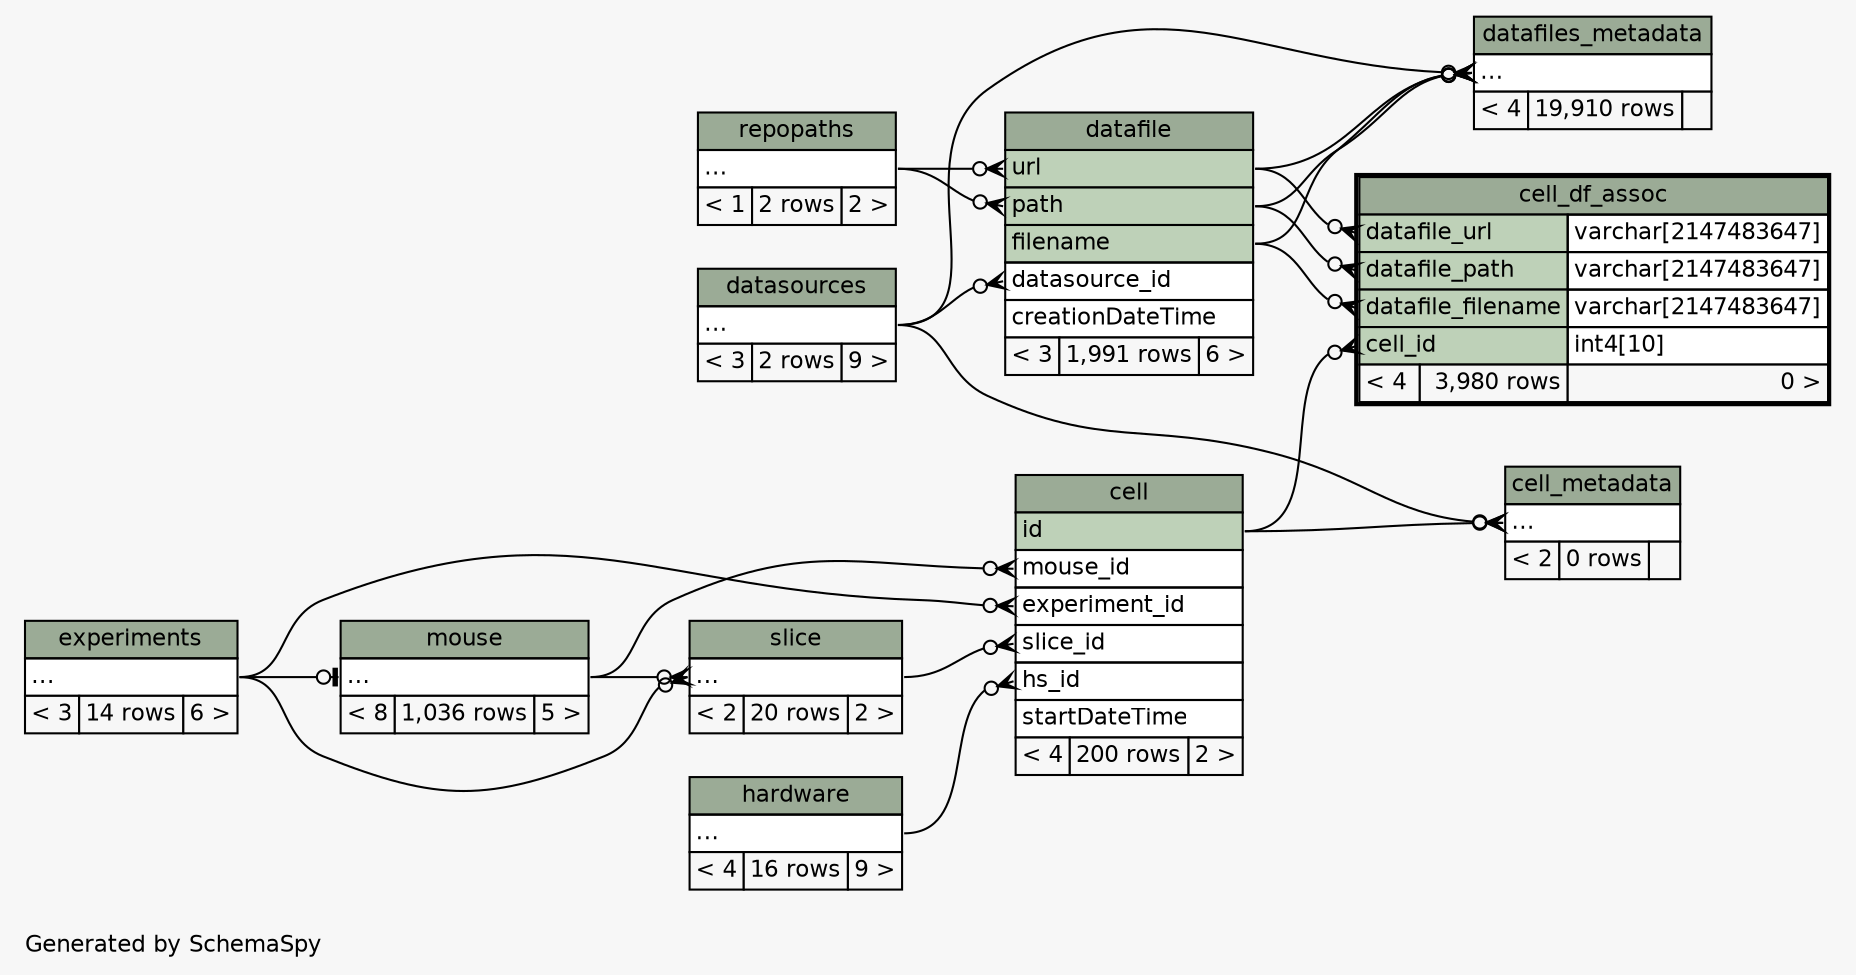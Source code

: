 // dot 2.34.0 on Windows 7 6.1
// SchemaSpy rev 590
digraph "twoDegreesRelationshipsDiagram" {
  graph [
    rankdir="RL"
    bgcolor="#f7f7f7"
    label="\nGenerated by SchemaSpy"
    labeljust="l"
    nodesep="0.18"
    ranksep="0.46"
    fontname="Helvetica"
    fontsize="11"
  ];
  node [
    fontname="Helvetica"
    fontsize="11"
    shape="plaintext"
  ];
  edge [
    arrowsize="0.8"
  ];
  "cell":"experiment_id":w -> "experiments":"elipses":e [arrowhead=none dir=back arrowtail=crowodot];
  "cell":"hs_id":w -> "hardware":"elipses":e [arrowhead=none dir=back arrowtail=crowodot];
  "cell":"mouse_id":w -> "mouse":"elipses":e [arrowhead=none dir=back arrowtail=crowodot];
  "cell":"slice_id":w -> "slice":"elipses":e [arrowhead=none dir=back arrowtail=crowodot];
  "cell_df_assoc":"cell_id":w -> "cell":"id":e [arrowhead=none dir=back arrowtail=crowodot];
  "cell_df_assoc":"datafile_filename":w -> "datafile":"filename":e [arrowhead=none dir=back arrowtail=crowodot];
  "cell_df_assoc":"datafile_path":w -> "datafile":"path":e [arrowhead=none dir=back arrowtail=crowodot];
  "cell_df_assoc":"datafile_url":w -> "datafile":"url":e [arrowhead=none dir=back arrowtail=crowodot];
  "cell_metadata":"elipses":w -> "cell":"id":e [arrowhead=none dir=back arrowtail=crowodot];
  "cell_metadata":"elipses":w -> "datasources":"elipses":e [arrowhead=none dir=back arrowtail=crowodot];
  "datafile":"datasource_id":w -> "datasources":"elipses":e [arrowhead=none dir=back arrowtail=crowodot];
  "datafile":"path":w -> "repopaths":"elipses":e [arrowhead=none dir=back arrowtail=crowodot];
  "datafile":"url":w -> "repopaths":"elipses":e [arrowhead=none dir=back arrowtail=crowodot];
  "datafiles_metadata":"elipses":w -> "datasources":"elipses":e [arrowhead=none dir=back arrowtail=crowodot];
  "datafiles_metadata":"elipses":w -> "datafile":"filename":e [arrowhead=none dir=back arrowtail=crowodot];
  "datafiles_metadata":"elipses":w -> "datafile":"path":e [arrowhead=none dir=back arrowtail=crowodot];
  "datafiles_metadata":"elipses":w -> "datafile":"url":e [arrowhead=none dir=back arrowtail=crowodot];
  "mouse":"elipses":w -> "experiments":"elipses":e [arrowhead=none dir=back arrowtail=teeodot];
  "slice":"elipses":w -> "mouse":"elipses":e [arrowhead=none dir=back arrowtail=crowodot];
  "slice":"elipses":w -> "experiments":"elipses":e [arrowhead=none dir=back arrowtail=crowodot];
  "cell" [
    label=<
    <TABLE BORDER="0" CELLBORDER="1" CELLSPACING="0" BGCOLOR="#ffffff">
      <TR><TD COLSPAN="3" BGCOLOR="#9bab96" ALIGN="CENTER">cell</TD></TR>
      <TR><TD PORT="id" COLSPAN="3" BGCOLOR="#bed1b8" ALIGN="LEFT">id</TD></TR>
      <TR><TD PORT="mouse_id" COLSPAN="3" ALIGN="LEFT">mouse_id</TD></TR>
      <TR><TD PORT="experiment_id" COLSPAN="3" ALIGN="LEFT">experiment_id</TD></TR>
      <TR><TD PORT="slice_id" COLSPAN="3" ALIGN="LEFT">slice_id</TD></TR>
      <TR><TD PORT="hs_id" COLSPAN="3" ALIGN="LEFT">hs_id</TD></TR>
      <TR><TD PORT="startDateTime" COLSPAN="3" ALIGN="LEFT">startDateTime</TD></TR>
      <TR><TD ALIGN="LEFT" BGCOLOR="#f7f7f7">&lt; 4</TD><TD ALIGN="RIGHT" BGCOLOR="#f7f7f7">200 rows</TD><TD ALIGN="RIGHT" BGCOLOR="#f7f7f7">2 &gt;</TD></TR>
    </TABLE>>
    URL="cell.html"
    tooltip="cell"
  ];
  "cell_df_assoc" [
    label=<
    <TABLE BORDER="2" CELLBORDER="1" CELLSPACING="0" BGCOLOR="#ffffff">
      <TR><TD COLSPAN="3" BGCOLOR="#9bab96" ALIGN="CENTER">cell_df_assoc</TD></TR>
      <TR><TD PORT="datafile_url" COLSPAN="2" BGCOLOR="#bed1b8" ALIGN="LEFT">datafile_url</TD><TD PORT="datafile_url.type" ALIGN="LEFT">varchar[2147483647]</TD></TR>
      <TR><TD PORT="datafile_path" COLSPAN="2" BGCOLOR="#bed1b8" ALIGN="LEFT">datafile_path</TD><TD PORT="datafile_path.type" ALIGN="LEFT">varchar[2147483647]</TD></TR>
      <TR><TD PORT="datafile_filename" COLSPAN="2" BGCOLOR="#bed1b8" ALIGN="LEFT">datafile_filename</TD><TD PORT="datafile_filename.type" ALIGN="LEFT">varchar[2147483647]</TD></TR>
      <TR><TD PORT="cell_id" COLSPAN="2" BGCOLOR="#bed1b8" ALIGN="LEFT">cell_id</TD><TD PORT="cell_id.type" ALIGN="LEFT">int4[10]</TD></TR>
      <TR><TD ALIGN="LEFT" BGCOLOR="#f7f7f7">&lt; 4</TD><TD ALIGN="RIGHT" BGCOLOR="#f7f7f7">3,980 rows</TD><TD ALIGN="RIGHT" BGCOLOR="#f7f7f7">0 &gt;</TD></TR>
    </TABLE>>
    URL="cell_df_assoc.html"
    tooltip="cell_df_assoc"
  ];
  "cell_metadata" [
    label=<
    <TABLE BORDER="0" CELLBORDER="1" CELLSPACING="0" BGCOLOR="#ffffff">
      <TR><TD COLSPAN="3" BGCOLOR="#9bab96" ALIGN="CENTER">cell_metadata</TD></TR>
      <TR><TD PORT="elipses" COLSPAN="3" ALIGN="LEFT">...</TD></TR>
      <TR><TD ALIGN="LEFT" BGCOLOR="#f7f7f7">&lt; 2</TD><TD ALIGN="RIGHT" BGCOLOR="#f7f7f7">0 rows</TD><TD ALIGN="RIGHT" BGCOLOR="#f7f7f7">  </TD></TR>
    </TABLE>>
    URL="cell_metadata.html"
    tooltip="cell_metadata"
  ];
  "datafile" [
    label=<
    <TABLE BORDER="0" CELLBORDER="1" CELLSPACING="0" BGCOLOR="#ffffff">
      <TR><TD COLSPAN="3" BGCOLOR="#9bab96" ALIGN="CENTER">datafile</TD></TR>
      <TR><TD PORT="url" COLSPAN="3" BGCOLOR="#bed1b8" ALIGN="LEFT">url</TD></TR>
      <TR><TD PORT="path" COLSPAN="3" BGCOLOR="#bed1b8" ALIGN="LEFT">path</TD></TR>
      <TR><TD PORT="filename" COLSPAN="3" BGCOLOR="#bed1b8" ALIGN="LEFT">filename</TD></TR>
      <TR><TD PORT="datasource_id" COLSPAN="3" ALIGN="LEFT">datasource_id</TD></TR>
      <TR><TD PORT="creationDateTime" COLSPAN="3" ALIGN="LEFT">creationDateTime</TD></TR>
      <TR><TD ALIGN="LEFT" BGCOLOR="#f7f7f7">&lt; 3</TD><TD ALIGN="RIGHT" BGCOLOR="#f7f7f7">1,991 rows</TD><TD ALIGN="RIGHT" BGCOLOR="#f7f7f7">6 &gt;</TD></TR>
    </TABLE>>
    URL="datafile.html"
    tooltip="datafile"
  ];
  "datafiles_metadata" [
    label=<
    <TABLE BORDER="0" CELLBORDER="1" CELLSPACING="0" BGCOLOR="#ffffff">
      <TR><TD COLSPAN="3" BGCOLOR="#9bab96" ALIGN="CENTER">datafiles_metadata</TD></TR>
      <TR><TD PORT="elipses" COLSPAN="3" ALIGN="LEFT">...</TD></TR>
      <TR><TD ALIGN="LEFT" BGCOLOR="#f7f7f7">&lt; 4</TD><TD ALIGN="RIGHT" BGCOLOR="#f7f7f7">19,910 rows</TD><TD ALIGN="RIGHT" BGCOLOR="#f7f7f7">  </TD></TR>
    </TABLE>>
    URL="datafiles_metadata.html"
    tooltip="datafiles_metadata"
  ];
  "datasources" [
    label=<
    <TABLE BORDER="0" CELLBORDER="1" CELLSPACING="0" BGCOLOR="#ffffff">
      <TR><TD COLSPAN="3" BGCOLOR="#9bab96" ALIGN="CENTER">datasources</TD></TR>
      <TR><TD PORT="elipses" COLSPAN="3" ALIGN="LEFT">...</TD></TR>
      <TR><TD ALIGN="LEFT" BGCOLOR="#f7f7f7">&lt; 3</TD><TD ALIGN="RIGHT" BGCOLOR="#f7f7f7">2 rows</TD><TD ALIGN="RIGHT" BGCOLOR="#f7f7f7">9 &gt;</TD></TR>
    </TABLE>>
    URL="datasources.html"
    tooltip="datasources"
  ];
  "experiments" [
    label=<
    <TABLE BORDER="0" CELLBORDER="1" CELLSPACING="0" BGCOLOR="#ffffff">
      <TR><TD COLSPAN="3" BGCOLOR="#9bab96" ALIGN="CENTER">experiments</TD></TR>
      <TR><TD PORT="elipses" COLSPAN="3" ALIGN="LEFT">...</TD></TR>
      <TR><TD ALIGN="LEFT" BGCOLOR="#f7f7f7">&lt; 3</TD><TD ALIGN="RIGHT" BGCOLOR="#f7f7f7">14 rows</TD><TD ALIGN="RIGHT" BGCOLOR="#f7f7f7">6 &gt;</TD></TR>
    </TABLE>>
    URL="experiments.html"
    tooltip="experiments"
  ];
  "hardware" [
    label=<
    <TABLE BORDER="0" CELLBORDER="1" CELLSPACING="0" BGCOLOR="#ffffff">
      <TR><TD COLSPAN="3" BGCOLOR="#9bab96" ALIGN="CENTER">hardware</TD></TR>
      <TR><TD PORT="elipses" COLSPAN="3" ALIGN="LEFT">...</TD></TR>
      <TR><TD ALIGN="LEFT" BGCOLOR="#f7f7f7">&lt; 4</TD><TD ALIGN="RIGHT" BGCOLOR="#f7f7f7">16 rows</TD><TD ALIGN="RIGHT" BGCOLOR="#f7f7f7">9 &gt;</TD></TR>
    </TABLE>>
    URL="hardware.html"
    tooltip="hardware"
  ];
  "mouse" [
    label=<
    <TABLE BORDER="0" CELLBORDER="1" CELLSPACING="0" BGCOLOR="#ffffff">
      <TR><TD COLSPAN="3" BGCOLOR="#9bab96" ALIGN="CENTER">mouse</TD></TR>
      <TR><TD PORT="elipses" COLSPAN="3" ALIGN="LEFT">...</TD></TR>
      <TR><TD ALIGN="LEFT" BGCOLOR="#f7f7f7">&lt; 8</TD><TD ALIGN="RIGHT" BGCOLOR="#f7f7f7">1,036 rows</TD><TD ALIGN="RIGHT" BGCOLOR="#f7f7f7">5 &gt;</TD></TR>
    </TABLE>>
    URL="mouse.html"
    tooltip="mouse"
  ];
  "repopaths" [
    label=<
    <TABLE BORDER="0" CELLBORDER="1" CELLSPACING="0" BGCOLOR="#ffffff">
      <TR><TD COLSPAN="3" BGCOLOR="#9bab96" ALIGN="CENTER">repopaths</TD></TR>
      <TR><TD PORT="elipses" COLSPAN="3" ALIGN="LEFT">...</TD></TR>
      <TR><TD ALIGN="LEFT" BGCOLOR="#f7f7f7">&lt; 1</TD><TD ALIGN="RIGHT" BGCOLOR="#f7f7f7">2 rows</TD><TD ALIGN="RIGHT" BGCOLOR="#f7f7f7">2 &gt;</TD></TR>
    </TABLE>>
    URL="repopaths.html"
    tooltip="repopaths"
  ];
  "slice" [
    label=<
    <TABLE BORDER="0" CELLBORDER="1" CELLSPACING="0" BGCOLOR="#ffffff">
      <TR><TD COLSPAN="3" BGCOLOR="#9bab96" ALIGN="CENTER">slice</TD></TR>
      <TR><TD PORT="elipses" COLSPAN="3" ALIGN="LEFT">...</TD></TR>
      <TR><TD ALIGN="LEFT" BGCOLOR="#f7f7f7">&lt; 2</TD><TD ALIGN="RIGHT" BGCOLOR="#f7f7f7">20 rows</TD><TD ALIGN="RIGHT" BGCOLOR="#f7f7f7">2 &gt;</TD></TR>
    </TABLE>>
    URL="slice.html"
    tooltip="slice"
  ];
}
